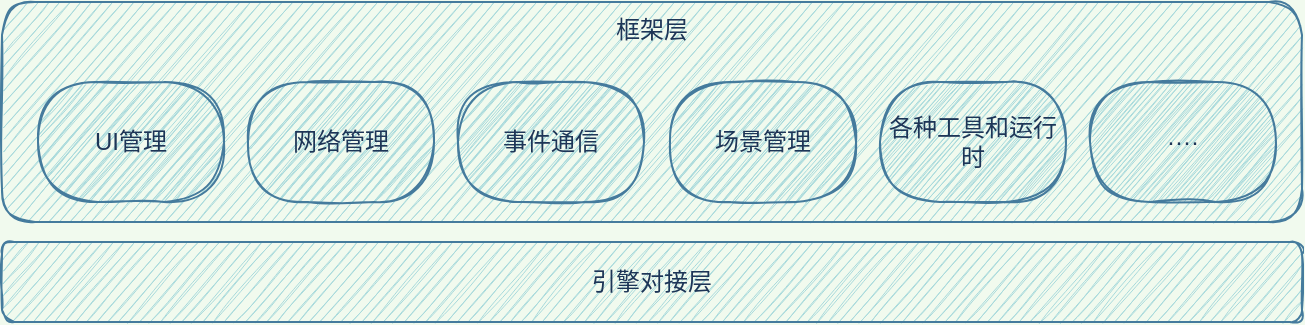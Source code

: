 <mxfile version="13.6.5">
    <diagram id="LpkSENAFwFBsIaX1rJZD" name="第 1 页">
        <mxGraphModel dx="1707" dy="958" grid="1" gridSize="10" guides="1" tooltips="1" connect="1" arrows="1" fold="1" page="1" pageScale="1" pageWidth="350" pageHeight="200" background="#F1FAEE" math="0" shadow="0">
            <root>
                <mxCell id="0"/>
                <mxCell id="1" parent="0"/>
                <mxCell id="2" value="引擎对接层" style="rounded=1;whiteSpace=wrap;html=1;sketch=1;fillColor=#A8DADC;strokeColor=#457B9D;fontColor=#1D3557;" vertex="1" parent="1">
                    <mxGeometry x="20" y="130" width="650" height="40" as="geometry"/>
                </mxCell>
                <mxCell id="9" value="" style="group;sketch=1;fontColor=#1D3557;" vertex="1" connectable="0" parent="1">
                    <mxGeometry x="20" y="10" width="650" height="110" as="geometry"/>
                </mxCell>
                <mxCell id="3" value="框架层" style="rounded=1;whiteSpace=wrap;html=1;horizontal=1;verticalAlign=top;sketch=1;fillColor=#A8DADC;strokeColor=#457B9D;fontColor=#1D3557;" vertex="1" parent="9">
                    <mxGeometry width="650" height="110" as="geometry"/>
                </mxCell>
                <mxCell id="4" value="UI管理&lt;span style=&quot;color: rgba(0 , 0 , 0 , 0) ; font-family: monospace ; font-size: 0px&quot;&gt;%3CmxGraphModel%3E%3Croot%3E%3CmxCell%20id%3D%220%22%2F%3E%3CmxCell%20id%3D%221%22%20parent%3D%220%22%2F%3E%3CmxCell%20id%3D%222%22%20value%3D%22%E5%BC%95%E6%93%8E%E5%AF%B9%E6%8E%A5%E5%B1%82%22%20style%3D%22rounded%3D1%3BwhiteSpace%3Dwrap%3Bhtml%3D1%3B%22%20vertex%3D%221%22%20parent%3D%221%22%3E%3CmxGeometry%20x%3D%22150%22%20y%3D%22630%22%20width%3D%22650%22%20height%3D%2260%22%20as%3D%22geometry%22%2F%3E%3C%2FmxCell%3E%3C%2Froot%3E%3C%2FmxGraphModel%3E&lt;/span&gt;" style="rounded=1;whiteSpace=wrap;html=1;arcSize=50;sketch=1;fillColor=#A8DADC;strokeColor=#457B9D;fontColor=#1D3557;" vertex="1" parent="9">
                    <mxGeometry x="18" y="40" width="93" height="60" as="geometry"/>
                </mxCell>
                <mxCell id="5" value="网络管理&lt;span style=&quot;color: rgba(0 , 0 , 0 , 0) ; font-family: monospace ; font-size: 0px&quot;&gt;%3CmxGraphModel%3E%3Croot%3E%3CmxCell%20id%3D%220%22%2F%3E%3CmxCell%20id%3D%221%22%20parent%3D%220%22%2F%3E%3CmxCell%20id%3D%222%22%20value%3D%22UI%E7%AE%A1%E7%90%86%26lt%3Bspan%20style%3D%26quot%3Bcolor%3A%20rgba(0%20%2C%200%20%2C%200%20%2C%200)%20%3B%20font-family%3A%20monospace%20%3B%20font-size%3A%200px%26quot%3B%26gt%3B%253CmxGraphModel%253E%253Croot%253E%253CmxCell%2520id%253D%25220%2522%252F%253E%253CmxCell%2520id%253D%25221%2522%2520parent%253D%25220%2522%252F%253E%253CmxCell%2520id%253D%25222%2522%2520value%253D%2522%25E5%25BC%2595%25E6%2593%258E%25E5%25AF%25B9%25E6%258E%25A5%25E5%25B1%2582%2522%2520style%253D%2522rounded%253D1%253BwhiteSpace%253Dwrap%253Bhtml%253D1%253B%2522%2520vertex%253D%25221%2522%2520parent%253D%25221%2522%253E%253CmxGeometry%2520x%253D%2522150%2522%2520y%253D%2522630%2522%2520width%253D%2522650%2522%2520height%253D%252260%2522%2520as%253D%2522geometry%2522%252F%253E%253C%252FmxCell%253E%253C%252Froot%253E%253C%252FmxGraphModel%253E%26lt%3B%2Fspan%26gt%3B%22%20style%3D%22rounded%3D1%3BwhiteSpace%3Dwrap%3Bhtml%3D1%3B%22%20vertex%3D%221%22%20parent%3D%221%22%3E%3CmxGeometry%20x%3D%22160%22%20y%3D%22550%22%20width%3D%22120%22%20height%3D%2260%22%20as%3D%22geometry%22%2F%3E%3C%2FmxCell%3E%3C%2Froot%3E%3C%2FmxGraphModel%3E&lt;/span&gt;" style="rounded=1;whiteSpace=wrap;html=1;arcSize=50;sketch=1;fillColor=#A8DADC;strokeColor=#457B9D;fontColor=#1D3557;" vertex="1" parent="9">
                    <mxGeometry x="123" y="40" width="93" height="60" as="geometry"/>
                </mxCell>
                <mxCell id="6" value="事件通信" style="rounded=1;whiteSpace=wrap;html=1;arcSize=50;sketch=1;fillColor=#A8DADC;strokeColor=#457B9D;fontColor=#1D3557;" vertex="1" parent="9">
                    <mxGeometry x="228" y="40" width="93" height="60" as="geometry"/>
                </mxCell>
                <mxCell id="7" value="场景管理" style="rounded=1;whiteSpace=wrap;html=1;arcSize=50;sketch=1;fillColor=#A8DADC;strokeColor=#457B9D;fontColor=#1D3557;" vertex="1" parent="9">
                    <mxGeometry x="334" y="40" width="93" height="60" as="geometry"/>
                </mxCell>
                <mxCell id="8" value="各种工具和运行时" style="rounded=1;whiteSpace=wrap;html=1;arcSize=50;sketch=1;fillColor=#A8DADC;strokeColor=#457B9D;fontColor=#1D3557;" vertex="1" parent="9">
                    <mxGeometry x="439" y="40" width="93" height="60" as="geometry"/>
                </mxCell>
                <mxCell id="10" value="····" style="rounded=1;whiteSpace=wrap;html=1;arcSize=50;sketch=1;fillColor=#A8DADC;strokeColor=#457B9D;fontColor=#1D3557;" vertex="1" parent="9">
                    <mxGeometry x="544" y="40" width="93" height="60" as="geometry"/>
                </mxCell>
            </root>
        </mxGraphModel>
    </diagram>
</mxfile>